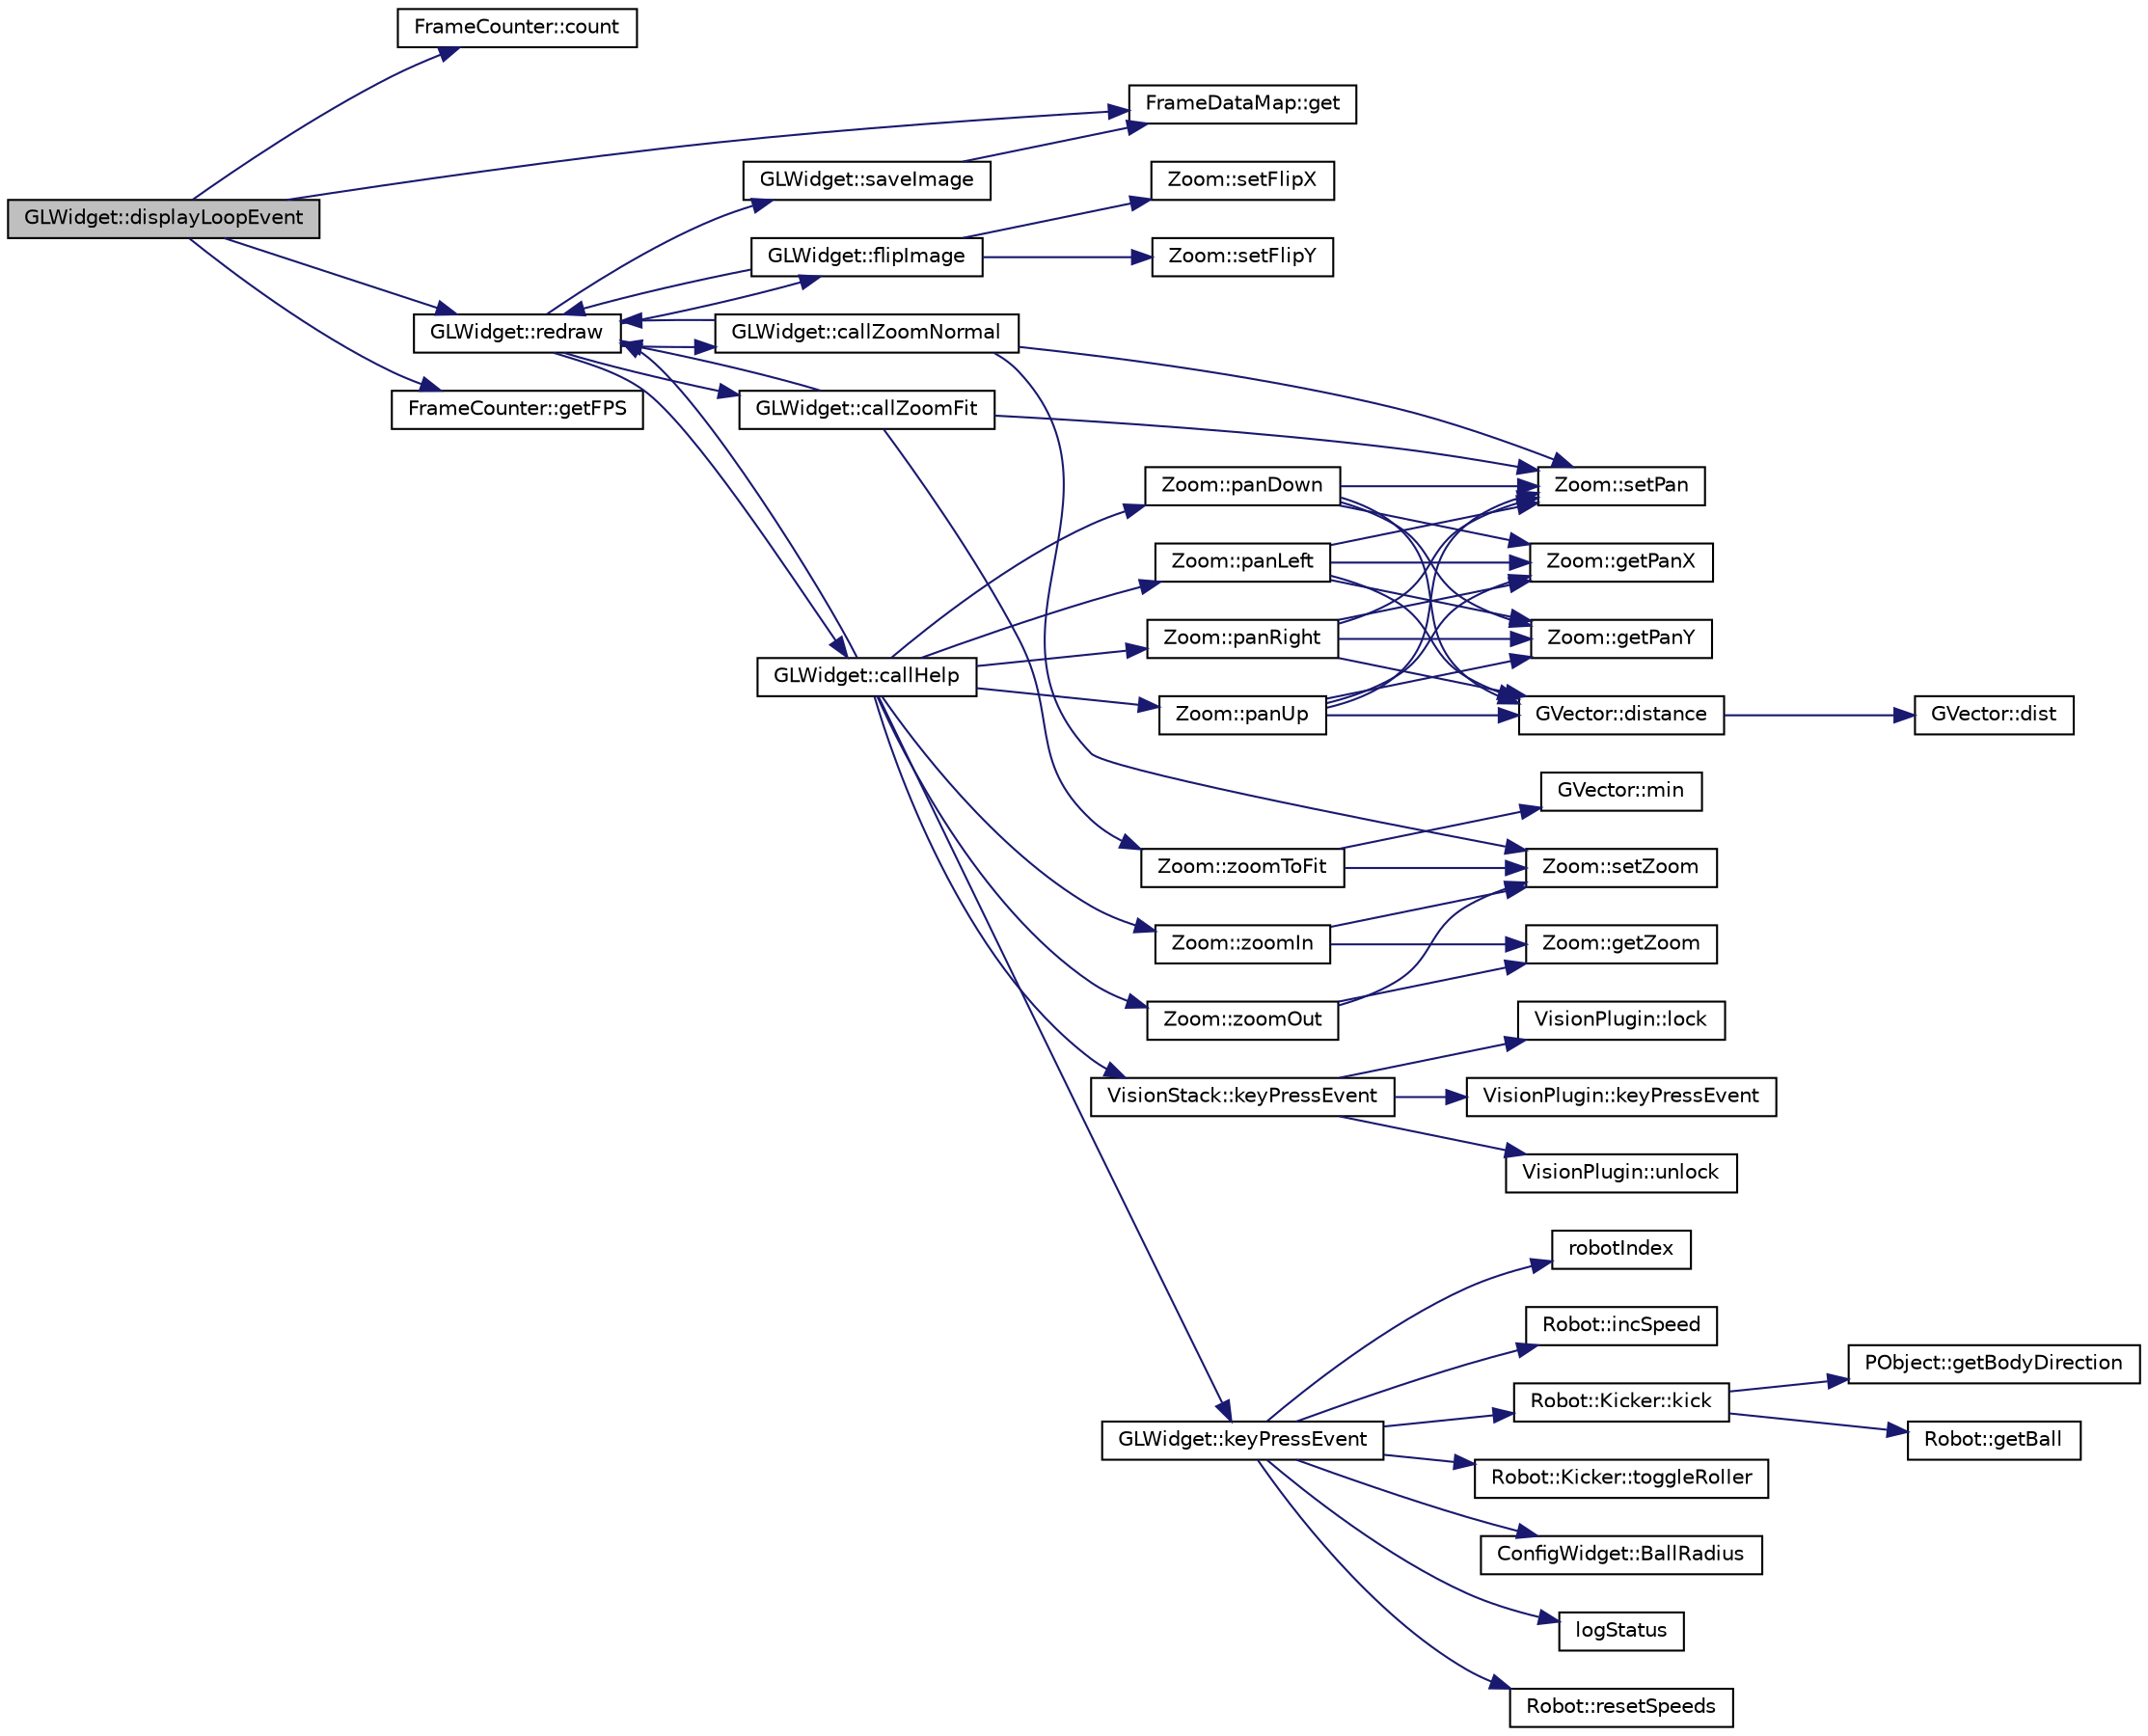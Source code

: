 digraph "GLWidget::displayLoopEvent"
{
 // INTERACTIVE_SVG=YES
  edge [fontname="Helvetica",fontsize="10",labelfontname="Helvetica",labelfontsize="10"];
  node [fontname="Helvetica",fontsize="10",shape=record];
  rankdir="LR";
  Node1 [label="GLWidget::displayLoopEvent",height=0.2,width=0.4,color="black", fillcolor="grey75", style="filled", fontcolor="black"];
  Node1 -> Node2 [color="midnightblue",fontsize="10",style="solid",fontname="Helvetica"];
  Node2 [label="FrameCounter::count",height=0.2,width=0.4,color="black", fillcolor="white", style="filled",URL="$db/ded/class_frame_counter.html#ae1149feab7a64f1dd849ac305e655ffa"];
  Node1 -> Node3 [color="midnightblue",fontsize="10",style="solid",fontname="Helvetica"];
  Node3 [label="FrameDataMap::get",height=0.2,width=0.4,color="black", fillcolor="white", style="filled",URL="$db/d71/class_frame_data_map.html#afd413bf943754d195c11e868b49dd974"];
  Node1 -> Node4 [color="midnightblue",fontsize="10",style="solid",fontname="Helvetica"];
  Node4 [label="FrameCounter::getFPS",height=0.2,width=0.4,color="black", fillcolor="white", style="filled",URL="$db/ded/class_frame_counter.html#ac7e4e9bafc3cb20b2a49396956a206c3"];
  Node1 -> Node5 [color="midnightblue",fontsize="10",style="solid",fontname="Helvetica"];
  Node5 [label="GLWidget::redraw",height=0.2,width=0.4,color="black", fillcolor="white", style="filled",URL="$da/d10/class_g_l_widget.html#a3c2a15e2dc8d00d66892a5419b95c740"];
  Node5 -> Node6 [color="midnightblue",fontsize="10",style="solid",fontname="Helvetica"];
  Node6 [label="GLWidget::flipImage",height=0.2,width=0.4,color="black", fillcolor="white", style="filled",URL="$da/d10/class_g_l_widget.html#aea03d21ab69dc3c2d7ad085c72fa7911"];
  Node6 -> Node7 [color="midnightblue",fontsize="10",style="solid",fontname="Helvetica"];
  Node7 [label="Zoom::setFlipX",height=0.2,width=0.4,color="black", fillcolor="white", style="filled",URL="$d0/dd2/class_zoom.html#ae49316c794d7721ff8b2abc17262b735"];
  Node6 -> Node8 [color="midnightblue",fontsize="10",style="solid",fontname="Helvetica"];
  Node8 [label="Zoom::setFlipY",height=0.2,width=0.4,color="black", fillcolor="white", style="filled",URL="$d0/dd2/class_zoom.html#abe9331f32b9846e2f95381660bbe793e"];
  Node6 -> Node5 [color="midnightblue",fontsize="10",style="solid",fontname="Helvetica"];
  Node5 -> Node9 [color="midnightblue",fontsize="10",style="solid",fontname="Helvetica"];
  Node9 [label="GLWidget::callZoomNormal",height=0.2,width=0.4,color="black", fillcolor="white", style="filled",URL="$da/d10/class_g_l_widget.html#a56ad5fa847158e2b162051e35aec3228"];
  Node9 -> Node5 [color="midnightblue",fontsize="10",style="solid",fontname="Helvetica"];
  Node9 -> Node10 [color="midnightblue",fontsize="10",style="solid",fontname="Helvetica"];
  Node10 [label="Zoom::setPan",height=0.2,width=0.4,color="black", fillcolor="white", style="filled",URL="$d0/dd2/class_zoom.html#aa38f9217c3d27057ce2d8fdfbc9107a0"];
  Node9 -> Node11 [color="midnightblue",fontsize="10",style="solid",fontname="Helvetica"];
  Node11 [label="Zoom::setZoom",height=0.2,width=0.4,color="black", fillcolor="white", style="filled",URL="$d0/dd2/class_zoom.html#ab9a54366d5187d1559b815601431acd8"];
  Node5 -> Node12 [color="midnightblue",fontsize="10",style="solid",fontname="Helvetica"];
  Node12 [label="GLWidget::callZoomFit",height=0.2,width=0.4,color="black", fillcolor="white", style="filled",URL="$da/d10/class_g_l_widget.html#a0a19fee8dd3793786b5aa32f6febc41f"];
  Node12 -> Node5 [color="midnightblue",fontsize="10",style="solid",fontname="Helvetica"];
  Node12 -> Node10 [color="midnightblue",fontsize="10",style="solid",fontname="Helvetica"];
  Node12 -> Node13 [color="midnightblue",fontsize="10",style="solid",fontname="Helvetica"];
  Node13 [label="Zoom::zoomToFit",height=0.2,width=0.4,color="black", fillcolor="white", style="filled",URL="$d0/dd2/class_zoom.html#a1eca87f7d713bf00d51c2773448be650"];
  Node13 -> Node11 [color="midnightblue",fontsize="10",style="solid",fontname="Helvetica"];
  Node13 -> Node14 [color="midnightblue",fontsize="10",style="solid",fontname="Helvetica"];
  Node14 [label="GVector::min",height=0.2,width=0.4,color="black", fillcolor="white", style="filled",URL="$d5/da9/namespace_g_vector.html#a79b77964e0a1ea74cc1ca2048991fb73"];
  Node5 -> Node15 [color="midnightblue",fontsize="10",style="solid",fontname="Helvetica"];
  Node15 [label="GLWidget::callHelp",height=0.2,width=0.4,color="black", fillcolor="white", style="filled",URL="$da/d10/class_g_l_widget.html#a7fd6e2670f26ea0d6c2b45e0c5a4a5c0"];
  Node15 -> Node16 [color="midnightblue",fontsize="10",style="solid",fontname="Helvetica"];
  Node16 [label="VisionStack::keyPressEvent",height=0.2,width=0.4,color="black", fillcolor="white", style="filled",URL="$d4/db3/class_vision_stack.html#acfb8735467c31cfa0a0a82d51317b389"];
  Node16 -> Node17 [color="midnightblue",fontsize="10",style="solid",fontname="Helvetica"];
  Node17 [label="VisionPlugin::lock",height=0.2,width=0.4,color="black", fillcolor="white", style="filled",URL="$d8/d1e/class_vision_plugin.html#aa2c1e8154280af786e0a683fc2dacd48"];
  Node16 -> Node18 [color="midnightblue",fontsize="10",style="solid",fontname="Helvetica"];
  Node18 [label="VisionPlugin::keyPressEvent",height=0.2,width=0.4,color="black", fillcolor="white", style="filled",URL="$d8/d1e/class_vision_plugin.html#a60f2f54618f1f8b2831f6ba07f75187b"];
  Node16 -> Node19 [color="midnightblue",fontsize="10",style="solid",fontname="Helvetica"];
  Node19 [label="VisionPlugin::unlock",height=0.2,width=0.4,color="black", fillcolor="white", style="filled",URL="$d8/d1e/class_vision_plugin.html#aad346bc1f6d4ea4930df2f07b9eed6d8"];
  Node15 -> Node20 [color="midnightblue",fontsize="10",style="solid",fontname="Helvetica"];
  Node20 [label="GLWidget::keyPressEvent",height=0.2,width=0.4,color="black", fillcolor="white", style="filled",URL="$da/d10/class_g_l_widget.html#a43dfdc9164dfacb939a173e725651fa9"];
  Node20 -> Node21 [color="midnightblue",fontsize="10",style="solid",fontname="Helvetica"];
  Node21 [label="robotIndex",height=0.2,width=0.4,color="black", fillcolor="white", style="filled",URL="$d4/d4c/sslworld_8h.html#adc28e5d519f95cbce6aed7c31e2053a0"];
  Node20 -> Node22 [color="midnightblue",fontsize="10",style="solid",fontname="Helvetica"];
  Node22 [label="Robot::incSpeed",height=0.2,width=0.4,color="black", fillcolor="white", style="filled",URL="$d4/d84/class_robot.html#afd107984faadc63c0fecc8f3b193dc19"];
  Node20 -> Node23 [color="midnightblue",fontsize="10",style="solid",fontname="Helvetica"];
  Node23 [label="Robot::Kicker::kick",height=0.2,width=0.4,color="black", fillcolor="white", style="filled",URL="$d0/df4/class_robot_1_1_kicker.html#af03e999b46423654071e685628acef8a"];
  Node23 -> Node24 [color="midnightblue",fontsize="10",style="solid",fontname="Helvetica"];
  Node24 [label="PObject::getBodyDirection",height=0.2,width=0.4,color="black", fillcolor="white", style="filled",URL="$d1/d18/class_p_object.html#af2a0c45a02b9bfcfca0d9bb982d90a2d"];
  Node23 -> Node25 [color="midnightblue",fontsize="10",style="solid",fontname="Helvetica"];
  Node25 [label="Robot::getBall",height=0.2,width=0.4,color="black", fillcolor="white", style="filled",URL="$d4/d84/class_robot.html#a8ca7b39845a8917ae3b1fd1cf2691f4a"];
  Node20 -> Node26 [color="midnightblue",fontsize="10",style="solid",fontname="Helvetica"];
  Node26 [label="Robot::Kicker::toggleRoller",height=0.2,width=0.4,color="black", fillcolor="white", style="filled",URL="$d0/df4/class_robot_1_1_kicker.html#aab0d71cecc0703d3544236cc413d2a49"];
  Node20 -> Node27 [color="midnightblue",fontsize="10",style="solid",fontname="Helvetica"];
  Node27 [label="ConfigWidget::BallRadius",height=0.2,width=0.4,color="black", fillcolor="white", style="filled",URL="$d6/d55/class_config_widget.html#a2d8b917b9aaad10df48dc4afb3fc497d"];
  Node20 -> Node28 [color="midnightblue",fontsize="10",style="solid",fontname="Helvetica"];
  Node28 [label="logStatus",height=0.2,width=0.4,color="black", fillcolor="white", style="filled",URL="$d1/d8c/logger_8h.html#a99568d93d99c357f22a3f8b10dd836bb"];
  Node20 -> Node29 [color="midnightblue",fontsize="10",style="solid",fontname="Helvetica"];
  Node29 [label="Robot::resetSpeeds",height=0.2,width=0.4,color="black", fillcolor="white", style="filled",URL="$d4/d84/class_robot.html#a660544998a477896c1c7be8d97ae65e5"];
  Node15 -> Node30 [color="midnightblue",fontsize="10",style="solid",fontname="Helvetica"];
  Node30 [label="Zoom::panDown",height=0.2,width=0.4,color="black", fillcolor="white", style="filled",URL="$d0/dd2/class_zoom.html#a9053d91d3562f5671c5cff9522eb7d60"];
  Node30 -> Node10 [color="midnightblue",fontsize="10",style="solid",fontname="Helvetica"];
  Node30 -> Node31 [color="midnightblue",fontsize="10",style="solid",fontname="Helvetica"];
  Node31 [label="Zoom::getPanX",height=0.2,width=0.4,color="black", fillcolor="white", style="filled",URL="$d0/dd2/class_zoom.html#adf083b3646861c2cc43a516398a07bb3"];
  Node30 -> Node32 [color="midnightblue",fontsize="10",style="solid",fontname="Helvetica"];
  Node32 [label="Zoom::getPanY",height=0.2,width=0.4,color="black", fillcolor="white", style="filled",URL="$d0/dd2/class_zoom.html#a254ff3fcb8fadd89b222c4d8e1e73ef2"];
  Node30 -> Node33 [color="midnightblue",fontsize="10",style="solid",fontname="Helvetica"];
  Node33 [label="GVector::distance",height=0.2,width=0.4,color="black", fillcolor="white", style="filled",URL="$d5/da9/namespace_g_vector.html#af5b98c588be57ac262e4d3b021f01bc3"];
  Node33 -> Node34 [color="midnightblue",fontsize="10",style="solid",fontname="Helvetica"];
  Node34 [label="GVector::dist",height=0.2,width=0.4,color="black", fillcolor="white", style="filled",URL="$d5/da9/namespace_g_vector.html#ab4c4f9f2d8f1f0fc9e71585f43c9df8f"];
  Node15 -> Node35 [color="midnightblue",fontsize="10",style="solid",fontname="Helvetica"];
  Node35 [label="Zoom::panLeft",height=0.2,width=0.4,color="black", fillcolor="white", style="filled",URL="$d0/dd2/class_zoom.html#a8de989a6698a2d7b46a79c9697d12870"];
  Node35 -> Node10 [color="midnightblue",fontsize="10",style="solid",fontname="Helvetica"];
  Node35 -> Node31 [color="midnightblue",fontsize="10",style="solid",fontname="Helvetica"];
  Node35 -> Node33 [color="midnightblue",fontsize="10",style="solid",fontname="Helvetica"];
  Node35 -> Node32 [color="midnightblue",fontsize="10",style="solid",fontname="Helvetica"];
  Node15 -> Node36 [color="midnightblue",fontsize="10",style="solid",fontname="Helvetica"];
  Node36 [label="Zoom::panRight",height=0.2,width=0.4,color="black", fillcolor="white", style="filled",URL="$d0/dd2/class_zoom.html#aca679549bbc0c413f6b1ce4f8dd95ff6"];
  Node36 -> Node10 [color="midnightblue",fontsize="10",style="solid",fontname="Helvetica"];
  Node36 -> Node31 [color="midnightblue",fontsize="10",style="solid",fontname="Helvetica"];
  Node36 -> Node33 [color="midnightblue",fontsize="10",style="solid",fontname="Helvetica"];
  Node36 -> Node32 [color="midnightblue",fontsize="10",style="solid",fontname="Helvetica"];
  Node15 -> Node37 [color="midnightblue",fontsize="10",style="solid",fontname="Helvetica"];
  Node37 [label="Zoom::panUp",height=0.2,width=0.4,color="black", fillcolor="white", style="filled",URL="$d0/dd2/class_zoom.html#a2729faf2de0e0d301998b2f3eab6608e"];
  Node37 -> Node10 [color="midnightblue",fontsize="10",style="solid",fontname="Helvetica"];
  Node37 -> Node31 [color="midnightblue",fontsize="10",style="solid",fontname="Helvetica"];
  Node37 -> Node32 [color="midnightblue",fontsize="10",style="solid",fontname="Helvetica"];
  Node37 -> Node33 [color="midnightblue",fontsize="10",style="solid",fontname="Helvetica"];
  Node15 -> Node5 [color="midnightblue",fontsize="10",style="solid",fontname="Helvetica"];
  Node15 -> Node38 [color="midnightblue",fontsize="10",style="solid",fontname="Helvetica"];
  Node38 [label="Zoom::zoomIn",height=0.2,width=0.4,color="black", fillcolor="white", style="filled",URL="$d0/dd2/class_zoom.html#a3d46e7972aa770d2d51bbffce3312dc7"];
  Node38 -> Node11 [color="midnightblue",fontsize="10",style="solid",fontname="Helvetica"];
  Node38 -> Node39 [color="midnightblue",fontsize="10",style="solid",fontname="Helvetica"];
  Node39 [label="Zoom::getZoom",height=0.2,width=0.4,color="black", fillcolor="white", style="filled",URL="$d0/dd2/class_zoom.html#a91cb38928e897d562cc0b961ec12f643"];
  Node15 -> Node40 [color="midnightblue",fontsize="10",style="solid",fontname="Helvetica"];
  Node40 [label="Zoom::zoomOut",height=0.2,width=0.4,color="black", fillcolor="white", style="filled",URL="$d0/dd2/class_zoom.html#aaa05cff11ec4455d4007070d3dcdca99"];
  Node40 -> Node11 [color="midnightblue",fontsize="10",style="solid",fontname="Helvetica"];
  Node40 -> Node39 [color="midnightblue",fontsize="10",style="solid",fontname="Helvetica"];
  Node5 -> Node41 [color="midnightblue",fontsize="10",style="solid",fontname="Helvetica"];
  Node41 [label="GLWidget::saveImage",height=0.2,width=0.4,color="black", fillcolor="white", style="filled",URL="$da/d10/class_g_l_widget.html#af120382415838b98dcea42479be68883"];
  Node41 -> Node3 [color="midnightblue",fontsize="10",style="solid",fontname="Helvetica"];
}
